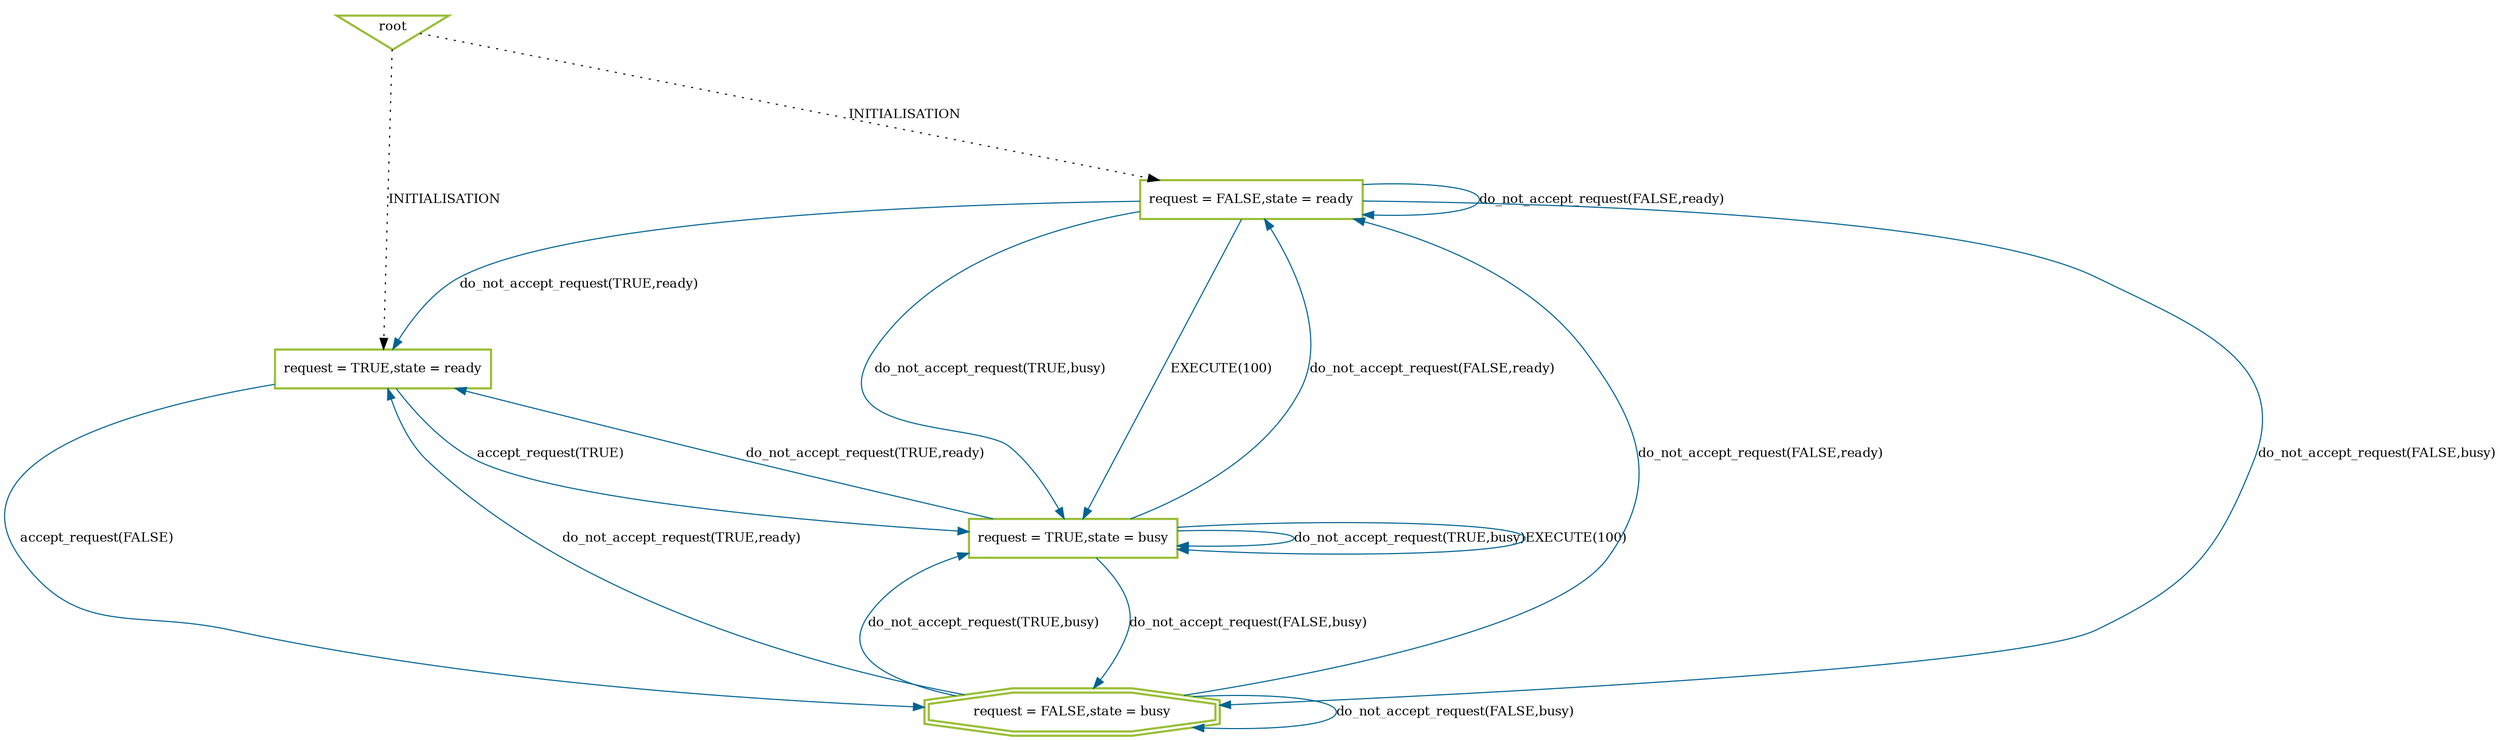 digraph visited_states {
graph [nodesep=1.5, ranksep=1.5];
root [shape=invtriangle, color="#99BF38", fontsize=12, penwidth=2, label="root"];

root -> 0 [style = dotted, color = black, label="INITIALISATION", fontsize=12];
root -> 1 [style = dotted, color = black, label="INITIALISATION", fontsize=12];

0 [shape=box, color="#99BF38", fontsize=12, penwidth=2, label="request = FALSE,state = ready"];

0 -> 2 [color = "#006391", label="do_not_accept_request(TRUE,busy)", fontsize=12];
0 -> 3 [color = "#006391", label="do_not_accept_request(FALSE,busy)", fontsize=12];
0 -> 1 [color = "#006391", label="do_not_accept_request(TRUE,ready)", fontsize=12];
0 -> 0 [color = "#006391", label="do_not_accept_request(FALSE,ready)", fontsize=12];
0 -> 2 [color = "#006391", label="EXECUTE(100)", fontsize=12];

1 [shape=box, color="#99BF38", fontsize=12, penwidth=2, label="request = TRUE,state = ready"];

1 -> 2 [color = "#006391", label="accept_request(TRUE)", fontsize=12];
1 -> 3 [color = "#006391", label="accept_request(FALSE)", fontsize=12];

2 [shape=box, color="#99BF38", fontsize=12, penwidth=2, label="request = TRUE,state = busy"];

2 -> 2 [color = "#006391", label="do_not_accept_request(TRUE,busy)", fontsize=12];
2 -> 3 [color = "#006391", label="do_not_accept_request(FALSE,busy)", fontsize=12];
2 -> 1 [color = "#006391", label="do_not_accept_request(TRUE,ready)", fontsize=12];
2 -> 0 [color = "#006391", label="do_not_accept_request(FALSE,ready)", fontsize=12];
2 -> 2 [color = "#006391", label="EXECUTE(100)", fontsize=12];

3 [shape=doubleoctagon, color="#99BF38", fontsize=12, penwidth=2, label="request = FALSE,state = busy"];

3 -> 2 [color = "#006391", label="do_not_accept_request(TRUE,busy)", fontsize=12];
3 -> 3 [color = "#006391", label="do_not_accept_request(FALSE,busy)", fontsize=12];
3 -> 1 [color = "#006391", label="do_not_accept_request(TRUE,ready)", fontsize=12];
3 -> 0 [color = "#006391", label="do_not_accept_request(FALSE,ready)", fontsize=12];

}
